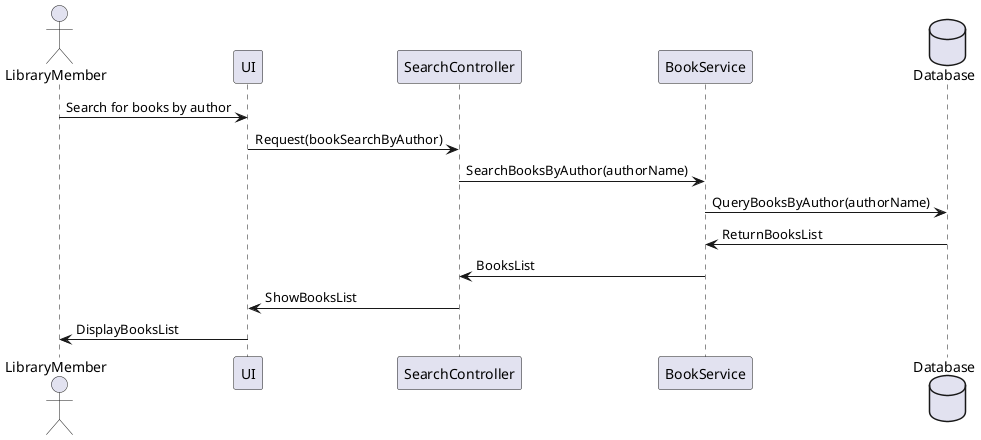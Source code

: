 @startuml
actor LibraryMember as member
participant "UI" as UI
participant "SearchController" as controller
participant "BookService" as service
database "Database" as db

member -> UI : Search for books by author
UI -> controller : Request(bookSearchByAuthor)
controller -> service : SearchBooksByAuthor(authorName)
service -> db : QueryBooksByAuthor(authorName)
db -> service : ReturnBooksList
service -> controller : BooksList
controller -> UI : ShowBooksList
UI -> member : DisplayBooksList
@enduml
